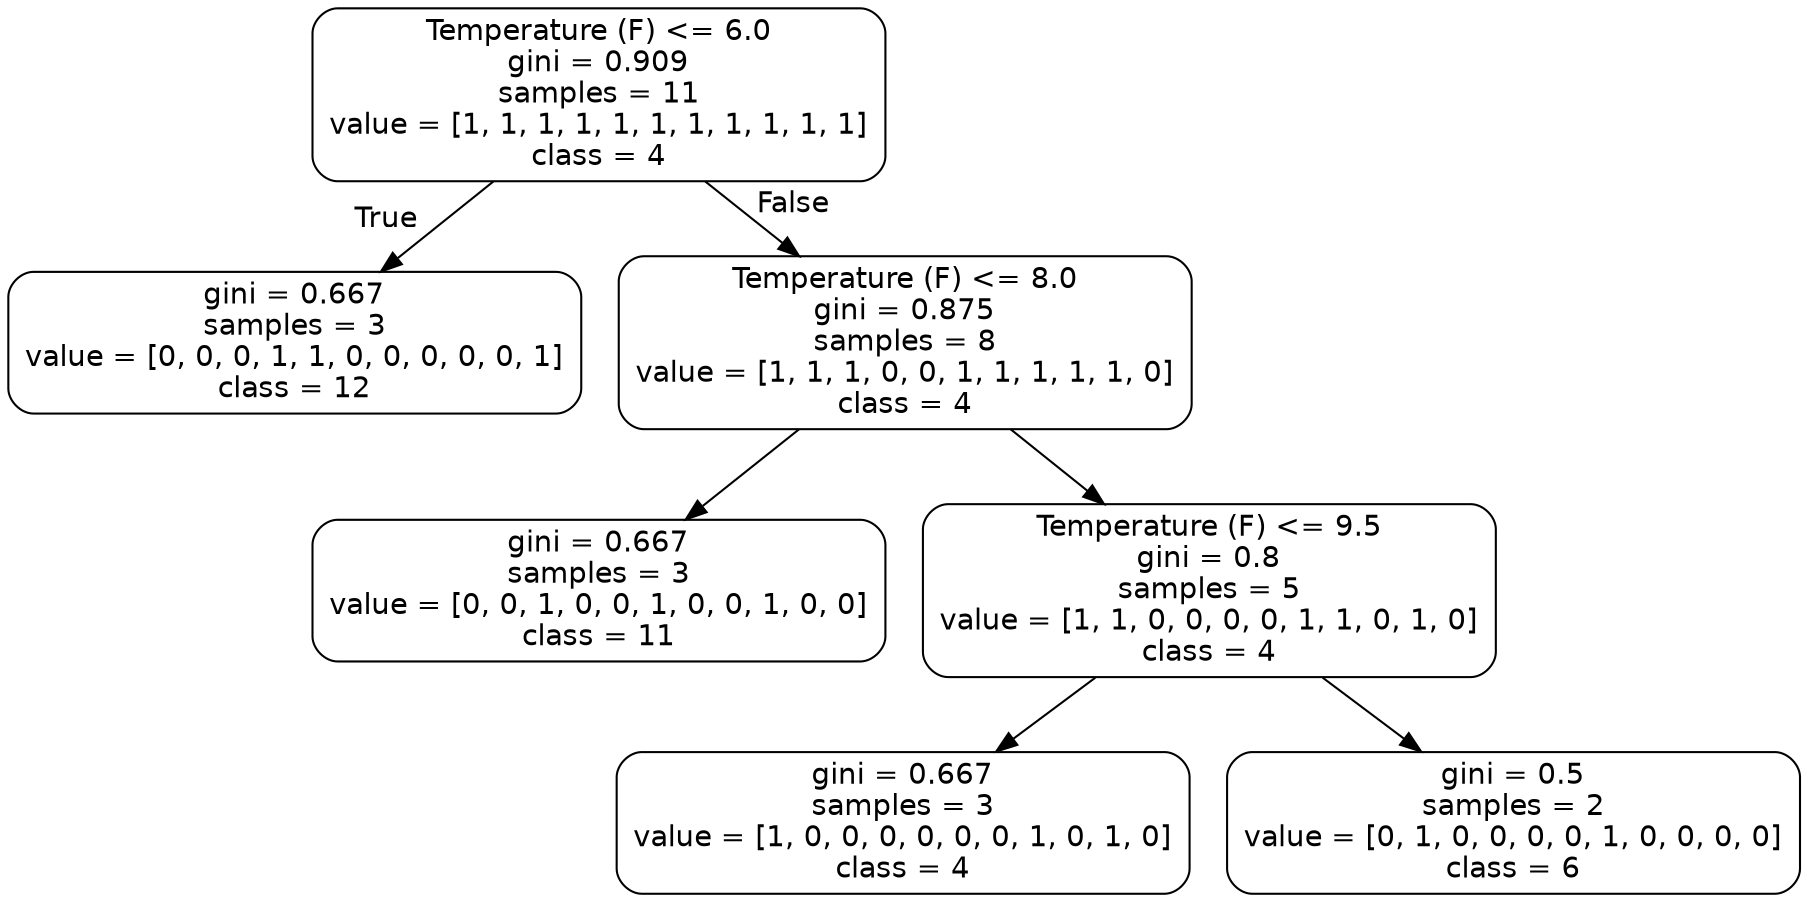 digraph Tree {
node [shape=box, style="filled, rounded", color="black", fontname="helvetica"] ;
edge [fontname="helvetica"] ;
0 [label="Temperature (F) <= 6.0\ngini = 0.909\nsamples = 11\nvalue = [1, 1, 1, 1, 1, 1, 1, 1, 1, 1, 1]\nclass = 4", fillcolor="#ffffff"] ;
1 [label="gini = 0.667\nsamples = 3\nvalue = [0, 0, 0, 1, 1, 0, 0, 0, 0, 0, 1]\nclass = 12", fillcolor="#ffffff"] ;
0 -> 1 [labeldistance=2.5, labelangle=45, headlabel="True"] ;
2 [label="Temperature (F) <= 8.0\ngini = 0.875\nsamples = 8\nvalue = [1, 1, 1, 0, 0, 1, 1, 1, 1, 1, 0]\nclass = 4", fillcolor="#ffffff"] ;
0 -> 2 [labeldistance=2.5, labelangle=-45, headlabel="False"] ;
3 [label="gini = 0.667\nsamples = 3\nvalue = [0, 0, 1, 0, 0, 1, 0, 0, 1, 0, 0]\nclass = 11", fillcolor="#ffffff"] ;
2 -> 3 ;
4 [label="Temperature (F) <= 9.5\ngini = 0.8\nsamples = 5\nvalue = [1, 1, 0, 0, 0, 0, 1, 1, 0, 1, 0]\nclass = 4", fillcolor="#ffffff"] ;
2 -> 4 ;
5 [label="gini = 0.667\nsamples = 3\nvalue = [1, 0, 0, 0, 0, 0, 0, 1, 0, 1, 0]\nclass = 4", fillcolor="#ffffff"] ;
4 -> 5 ;
6 [label="gini = 0.5\nsamples = 2\nvalue = [0, 1, 0, 0, 0, 0, 1, 0, 0, 0, 0]\nclass = 6", fillcolor="#ffffff"] ;
4 -> 6 ;
}